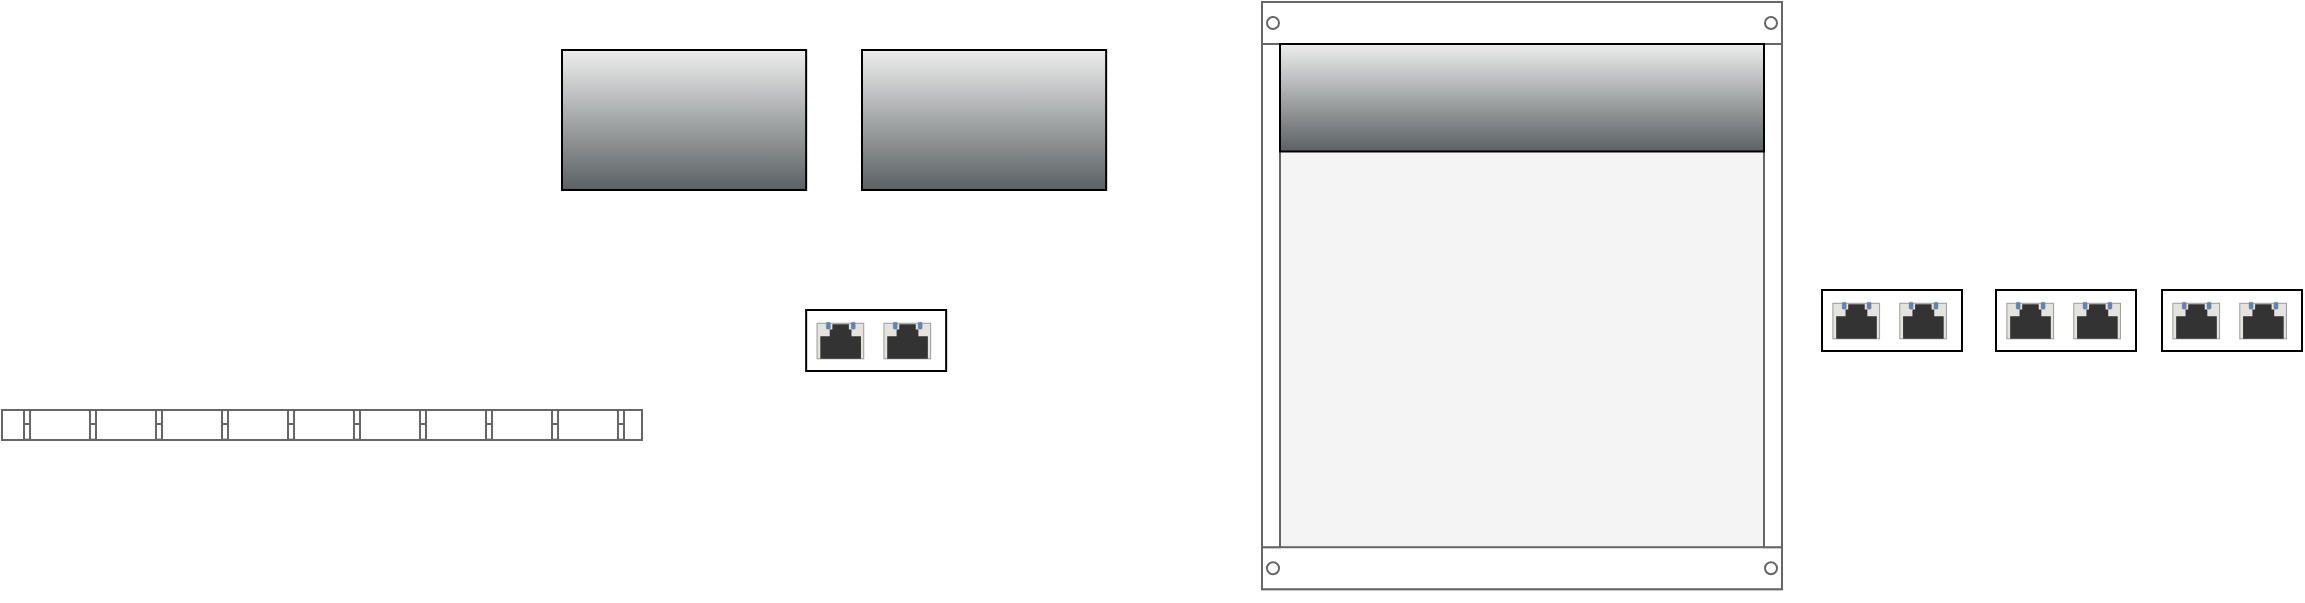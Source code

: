 <mxfile version="27.0.8">
  <diagram name="Page-1" id="zwGd31S1S5IbWkrHn1Ye">
    <mxGraphModel dx="2453" dy="865" grid="1" gridSize="10" guides="1" tooltips="1" connect="1" arrows="1" fold="1" page="1" pageScale="1" pageWidth="850" pageHeight="1100" math="0" shadow="0">
      <root>
        <mxCell id="0" />
        <mxCell id="1" parent="0" />
        <mxCell id="8TSN0ogLKQcQ9p10gWKg-4" value="" style="shape=mxgraph.networks2.icon;aspect=fixed;fillColor=#EDEDED;strokeColor=#000000;gradientColor=#5B6163;network2IconShadow=1;network2bgFillColor=none;network2Icon=mxgraph.networks2.laptop;network2IconW=1;network2IconH=0.573;fontStyle=1" vertex="1" parent="1">
          <mxGeometry x="80" y="120" width="122.08" height="70" as="geometry" />
        </mxCell>
        <mxCell id="8TSN0ogLKQcQ9p10gWKg-9" value="" style="strokeColor=#666666;html=1;verticalLabelPosition=bottom;labelBackgroundColor=#ffffff;verticalAlign=top;outlineConnect=0;shadow=0;dashed=0;shape=mxgraph.rackGeneral.rackCabinet3;fillColor2=#f4f4f4;container=1;collapsible=0;childLayout=rack;allowGaps=1;marginLeft=9;marginRight=9;marginTop=21;marginBottom=22;textColor=#666666;numDisp=off;" vertex="1" parent="1">
          <mxGeometry x="280" y="96" width="260" height="299" as="geometry" />
        </mxCell>
        <mxCell id="8TSN0ogLKQcQ9p10gWKg-8" value="" style="shape=mxgraph.networks2.icon;aspect=fixed;fillColor=#EDEDED;strokeColor=#000000;gradientColor=#5B6163;network2IconShadow=1;network2bgFillColor=none;network2Icon=mxgraph.networks2.patch_panel;network2IconXOffset=0.0;network2IconYOffset=-0.021;network2IconW=1;network2IconH=0.336;" vertex="1" parent="8TSN0ogLKQcQ9p10gWKg-9">
          <mxGeometry x="9" y="21" width="242" height="53.74" as="geometry" />
        </mxCell>
        <mxCell id="8TSN0ogLKQcQ9p10gWKg-10" value="" style="strokeColor=#666666;html=1;labelPosition=right;align=left;spacingLeft=15;shadow=0;dashed=0;outlineConnect=0;shape=mxgraph.rackGeneral.horCableDuct;" vertex="1" parent="1">
          <mxGeometry x="-350" y="300" width="320" height="15" as="geometry" />
        </mxCell>
        <mxCell id="8TSN0ogLKQcQ9p10gWKg-22" value="" style="group" vertex="1" connectable="0" parent="1">
          <mxGeometry x="52.08" y="250" width="70" height="30.5" as="geometry" />
        </mxCell>
        <mxCell id="8TSN0ogLKQcQ9p10gWKg-15" value="" style="rounded=0;whiteSpace=wrap;html=1;" vertex="1" parent="8TSN0ogLKQcQ9p10gWKg-22">
          <mxGeometry width="70" height="30.5" as="geometry" />
        </mxCell>
        <mxCell id="8TSN0ogLKQcQ9p10gWKg-16" value="" style="rounded=0;whiteSpace=wrap;html=1;" vertex="1" parent="8TSN0ogLKQcQ9p10gWKg-22">
          <mxGeometry x="9.333" y="7.625" width="15.556" height="15.25" as="geometry" />
        </mxCell>
        <mxCell id="8TSN0ogLKQcQ9p10gWKg-17" value="" style="rounded=0;whiteSpace=wrap;html=1;" vertex="1" parent="8TSN0ogLKQcQ9p10gWKg-22">
          <mxGeometry x="44.333" y="7.625" width="15.556" height="15.25" as="geometry" />
        </mxCell>
        <mxCell id="8TSN0ogLKQcQ9p10gWKg-20" value="" style="html=1;verticalLabelPosition=bottom;verticalAlign=top;outlineConnect=0;shadow=0;dashed=0;shape=mxgraph.rack.hpe_aruba.switches.rj45_sfp_alt;" vertex="1" parent="8TSN0ogLKQcQ9p10gWKg-22">
          <mxGeometry x="5.444" y="6.1" width="23.333" height="18.3" as="geometry" />
        </mxCell>
        <mxCell id="8TSN0ogLKQcQ9p10gWKg-21" value="" style="html=1;verticalLabelPosition=bottom;verticalAlign=top;outlineConnect=0;shadow=0;dashed=0;shape=mxgraph.rack.hpe_aruba.switches.rj45_sfp_alt;" vertex="1" parent="8TSN0ogLKQcQ9p10gWKg-22">
          <mxGeometry x="38.889" y="6.1" width="23.333" height="18.3" as="geometry" />
        </mxCell>
        <mxCell id="8TSN0ogLKQcQ9p10gWKg-24" value="" style="group" vertex="1" connectable="0" parent="1">
          <mxGeometry x="560" y="240" width="70" height="30.5" as="geometry" />
        </mxCell>
        <mxCell id="8TSN0ogLKQcQ9p10gWKg-25" value="" style="rounded=0;whiteSpace=wrap;html=1;" vertex="1" parent="8TSN0ogLKQcQ9p10gWKg-24">
          <mxGeometry width="70" height="30.5" as="geometry" />
        </mxCell>
        <mxCell id="8TSN0ogLKQcQ9p10gWKg-26" value="" style="rounded=0;whiteSpace=wrap;html=1;" vertex="1" parent="8TSN0ogLKQcQ9p10gWKg-24">
          <mxGeometry x="9.333" y="7.625" width="15.556" height="15.25" as="geometry" />
        </mxCell>
        <mxCell id="8TSN0ogLKQcQ9p10gWKg-27" value="" style="rounded=0;whiteSpace=wrap;html=1;" vertex="1" parent="8TSN0ogLKQcQ9p10gWKg-24">
          <mxGeometry x="44.333" y="7.625" width="15.556" height="15.25" as="geometry" />
        </mxCell>
        <mxCell id="8TSN0ogLKQcQ9p10gWKg-28" value="" style="html=1;verticalLabelPosition=bottom;verticalAlign=top;outlineConnect=0;shadow=0;dashed=0;shape=mxgraph.rack.hpe_aruba.switches.rj45_sfp_alt;" vertex="1" parent="8TSN0ogLKQcQ9p10gWKg-24">
          <mxGeometry x="5.444" y="6.1" width="23.333" height="18.3" as="geometry" />
        </mxCell>
        <mxCell id="8TSN0ogLKQcQ9p10gWKg-29" value="" style="html=1;verticalLabelPosition=bottom;verticalAlign=top;outlineConnect=0;shadow=0;dashed=0;shape=mxgraph.rack.hpe_aruba.switches.rj45_sfp_alt;" vertex="1" parent="8TSN0ogLKQcQ9p10gWKg-24">
          <mxGeometry x="38.889" y="6.1" width="23.333" height="18.3" as="geometry" />
        </mxCell>
        <mxCell id="8TSN0ogLKQcQ9p10gWKg-30" value="" style="group" vertex="1" connectable="0" parent="1">
          <mxGeometry x="647" y="240" width="70" height="30.5" as="geometry" />
        </mxCell>
        <mxCell id="8TSN0ogLKQcQ9p10gWKg-31" value="" style="rounded=0;whiteSpace=wrap;html=1;" vertex="1" parent="8TSN0ogLKQcQ9p10gWKg-30">
          <mxGeometry width="70" height="30.5" as="geometry" />
        </mxCell>
        <mxCell id="8TSN0ogLKQcQ9p10gWKg-32" value="" style="rounded=0;whiteSpace=wrap;html=1;" vertex="1" parent="8TSN0ogLKQcQ9p10gWKg-30">
          <mxGeometry x="9.333" y="7.625" width="15.556" height="15.25" as="geometry" />
        </mxCell>
        <mxCell id="8TSN0ogLKQcQ9p10gWKg-33" value="" style="rounded=0;whiteSpace=wrap;html=1;" vertex="1" parent="8TSN0ogLKQcQ9p10gWKg-30">
          <mxGeometry x="44.333" y="7.625" width="15.556" height="15.25" as="geometry" />
        </mxCell>
        <mxCell id="8TSN0ogLKQcQ9p10gWKg-34" value="" style="html=1;verticalLabelPosition=bottom;verticalAlign=top;outlineConnect=0;shadow=0;dashed=0;shape=mxgraph.rack.hpe_aruba.switches.rj45_sfp_alt;" vertex="1" parent="8TSN0ogLKQcQ9p10gWKg-30">
          <mxGeometry x="5.444" y="6.1" width="23.333" height="18.3" as="geometry" />
        </mxCell>
        <mxCell id="8TSN0ogLKQcQ9p10gWKg-35" value="" style="html=1;verticalLabelPosition=bottom;verticalAlign=top;outlineConnect=0;shadow=0;dashed=0;shape=mxgraph.rack.hpe_aruba.switches.rj45_sfp_alt;" vertex="1" parent="8TSN0ogLKQcQ9p10gWKg-30">
          <mxGeometry x="38.889" y="6.1" width="23.333" height="18.3" as="geometry" />
        </mxCell>
        <mxCell id="8TSN0ogLKQcQ9p10gWKg-36" value="" style="group" vertex="1" connectable="0" parent="1">
          <mxGeometry x="730" y="240" width="70" height="30.5" as="geometry" />
        </mxCell>
        <mxCell id="8TSN0ogLKQcQ9p10gWKg-37" value="" style="rounded=0;whiteSpace=wrap;html=1;" vertex="1" parent="8TSN0ogLKQcQ9p10gWKg-36">
          <mxGeometry width="70" height="30.5" as="geometry" />
        </mxCell>
        <mxCell id="8TSN0ogLKQcQ9p10gWKg-38" value="" style="rounded=0;whiteSpace=wrap;html=1;" vertex="1" parent="8TSN0ogLKQcQ9p10gWKg-36">
          <mxGeometry x="9.333" y="7.625" width="15.556" height="15.25" as="geometry" />
        </mxCell>
        <mxCell id="8TSN0ogLKQcQ9p10gWKg-39" value="" style="rounded=0;whiteSpace=wrap;html=1;" vertex="1" parent="8TSN0ogLKQcQ9p10gWKg-36">
          <mxGeometry x="44.333" y="7.625" width="15.556" height="15.25" as="geometry" />
        </mxCell>
        <mxCell id="8TSN0ogLKQcQ9p10gWKg-40" value="" style="html=1;verticalLabelPosition=bottom;verticalAlign=top;outlineConnect=0;shadow=0;dashed=0;shape=mxgraph.rack.hpe_aruba.switches.rj45_sfp_alt;" vertex="1" parent="8TSN0ogLKQcQ9p10gWKg-36">
          <mxGeometry x="5.444" y="6.1" width="23.333" height="18.3" as="geometry" />
        </mxCell>
        <mxCell id="8TSN0ogLKQcQ9p10gWKg-41" value="" style="html=1;verticalLabelPosition=bottom;verticalAlign=top;outlineConnect=0;shadow=0;dashed=0;shape=mxgraph.rack.hpe_aruba.switches.rj45_sfp_alt;" vertex="1" parent="8TSN0ogLKQcQ9p10gWKg-36">
          <mxGeometry x="38.889" y="6.1" width="23.333" height="18.3" as="geometry" />
        </mxCell>
        <mxCell id="8TSN0ogLKQcQ9p10gWKg-43" value="" style="shape=mxgraph.networks2.icon;aspect=fixed;fillColor=#EDEDED;strokeColor=#000000;gradientColor=#5B6163;network2IconShadow=1;network2bgFillColor=none;network2Icon=mxgraph.networks2.laptop;network2IconW=1;network2IconH=0.573;fontStyle=1" vertex="1" parent="1">
          <mxGeometry x="-70" y="120" width="122.08" height="70" as="geometry" />
        </mxCell>
      </root>
    </mxGraphModel>
  </diagram>
</mxfile>

